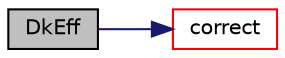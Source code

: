 digraph "DkEff"
{
  bgcolor="transparent";
  edge [fontname="Helvetica",fontsize="10",labelfontname="Helvetica",labelfontsize="10"];
  node [fontname="Helvetica",fontsize="10",shape=record];
  rankdir="LR";
  Node414 [label="DkEff",height=0.2,width=0.4,color="black", fillcolor="grey75", style="filled", fontcolor="black"];
  Node414 -> Node415 [color="midnightblue",fontsize="10",style="solid",fontname="Helvetica"];
  Node415 [label="correct",height=0.2,width=0.4,color="red",URL="$a32217.html#a3ae44b28050c3aa494c1d8e18cf618c1",tooltip="Correct eddy-Viscosity and related properties. "];
}
